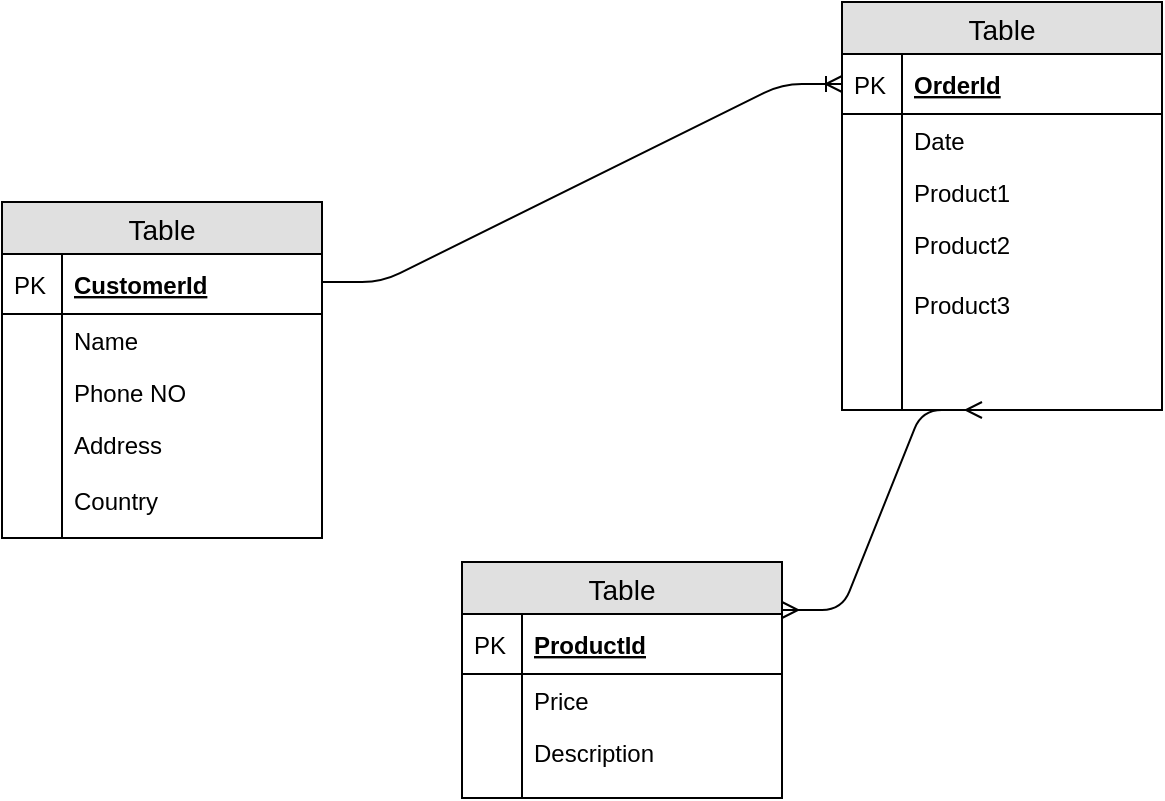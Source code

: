 <mxfile version="12.7.1" type="github">
  <diagram id="MCP9dUsLfelmGqhKOad_" name="Page-1">
    <mxGraphModel dx="1422" dy="794" grid="1" gridSize="10" guides="1" tooltips="1" connect="1" arrows="1" fold="1" page="1" pageScale="1" pageWidth="850" pageHeight="1100" math="0" shadow="0">
      <root>
        <mxCell id="0" />
        <mxCell id="1" parent="0" />
        <mxCell id="qhDPiZQqjXj1k8pIYTXS-12" value="Table" style="swimlane;fontStyle=0;childLayout=stackLayout;horizontal=1;startSize=26;fillColor=#e0e0e0;horizontalStack=0;resizeParent=1;resizeParentMax=0;resizeLast=0;collapsible=1;marginBottom=0;swimlaneFillColor=#ffffff;align=center;fontSize=14;" vertex="1" parent="1">
          <mxGeometry x="120" y="150" width="160" height="168" as="geometry" />
        </mxCell>
        <mxCell id="qhDPiZQqjXj1k8pIYTXS-13" value="CustomerId" style="shape=partialRectangle;top=0;left=0;right=0;bottom=1;align=left;verticalAlign=middle;fillColor=none;spacingLeft=34;spacingRight=4;overflow=hidden;rotatable=0;points=[[0,0.5],[1,0.5]];portConstraint=eastwest;dropTarget=0;fontStyle=5;fontSize=12;" vertex="1" parent="qhDPiZQqjXj1k8pIYTXS-12">
          <mxGeometry y="26" width="160" height="30" as="geometry" />
        </mxCell>
        <mxCell id="qhDPiZQqjXj1k8pIYTXS-14" value="PK" style="shape=partialRectangle;top=0;left=0;bottom=0;fillColor=none;align=left;verticalAlign=middle;spacingLeft=4;spacingRight=4;overflow=hidden;rotatable=0;points=[];portConstraint=eastwest;part=1;fontSize=12;" vertex="1" connectable="0" parent="qhDPiZQqjXj1k8pIYTXS-13">
          <mxGeometry width="30" height="30" as="geometry" />
        </mxCell>
        <mxCell id="qhDPiZQqjXj1k8pIYTXS-17" value="Name" style="shape=partialRectangle;top=0;left=0;right=0;bottom=0;align=left;verticalAlign=top;fillColor=none;spacingLeft=34;spacingRight=4;overflow=hidden;rotatable=0;points=[[0,0.5],[1,0.5]];portConstraint=eastwest;dropTarget=0;fontSize=12;" vertex="1" parent="qhDPiZQqjXj1k8pIYTXS-12">
          <mxGeometry y="56" width="160" height="26" as="geometry" />
        </mxCell>
        <mxCell id="qhDPiZQqjXj1k8pIYTXS-18" value="" style="shape=partialRectangle;top=0;left=0;bottom=0;fillColor=none;align=left;verticalAlign=top;spacingLeft=4;spacingRight=4;overflow=hidden;rotatable=0;points=[];portConstraint=eastwest;part=1;fontSize=12;" vertex="1" connectable="0" parent="qhDPiZQqjXj1k8pIYTXS-17">
          <mxGeometry width="30" height="26" as="geometry" />
        </mxCell>
        <mxCell id="qhDPiZQqjXj1k8pIYTXS-19" value="Phone NO" style="shape=partialRectangle;top=0;left=0;right=0;bottom=0;align=left;verticalAlign=top;fillColor=none;spacingLeft=34;spacingRight=4;overflow=hidden;rotatable=0;points=[[0,0.5],[1,0.5]];portConstraint=eastwest;dropTarget=0;fontSize=12;" vertex="1" parent="qhDPiZQqjXj1k8pIYTXS-12">
          <mxGeometry y="82" width="160" height="26" as="geometry" />
        </mxCell>
        <mxCell id="qhDPiZQqjXj1k8pIYTXS-20" value="" style="shape=partialRectangle;top=0;left=0;bottom=0;fillColor=none;align=left;verticalAlign=top;spacingLeft=4;spacingRight=4;overflow=hidden;rotatable=0;points=[];portConstraint=eastwest;part=1;fontSize=12;" vertex="1" connectable="0" parent="qhDPiZQqjXj1k8pIYTXS-19">
          <mxGeometry width="30" height="26" as="geometry" />
        </mxCell>
        <mxCell id="qhDPiZQqjXj1k8pIYTXS-21" value="Address&#xa;&#xa;Country" style="shape=partialRectangle;top=0;left=0;right=0;bottom=0;align=left;verticalAlign=top;fillColor=none;spacingLeft=34;spacingRight=4;overflow=hidden;rotatable=0;points=[[0,0.5],[1,0.5]];portConstraint=eastwest;dropTarget=0;fontSize=12;" vertex="1" parent="qhDPiZQqjXj1k8pIYTXS-12">
          <mxGeometry y="108" width="160" height="60" as="geometry" />
        </mxCell>
        <mxCell id="qhDPiZQqjXj1k8pIYTXS-22" value="" style="shape=partialRectangle;top=0;left=0;bottom=0;fillColor=none;align=left;verticalAlign=top;spacingLeft=4;spacingRight=4;overflow=hidden;rotatable=0;points=[];portConstraint=eastwest;part=1;fontSize=12;" vertex="1" connectable="0" parent="qhDPiZQqjXj1k8pIYTXS-21">
          <mxGeometry width="30" height="60" as="geometry" />
        </mxCell>
        <mxCell id="qhDPiZQqjXj1k8pIYTXS-40" value="Table" style="swimlane;fontStyle=0;childLayout=stackLayout;horizontal=1;startSize=26;fillColor=#e0e0e0;horizontalStack=0;resizeParent=1;resizeParentMax=0;resizeLast=0;collapsible=1;marginBottom=0;swimlaneFillColor=#ffffff;align=center;fontSize=14;" vertex="1" parent="1">
          <mxGeometry x="540" y="50" width="160" height="204" as="geometry" />
        </mxCell>
        <mxCell id="qhDPiZQqjXj1k8pIYTXS-41" value="OrderId" style="shape=partialRectangle;top=0;left=0;right=0;bottom=1;align=left;verticalAlign=middle;fillColor=none;spacingLeft=34;spacingRight=4;overflow=hidden;rotatable=0;points=[[0,0.5],[1,0.5]];portConstraint=eastwest;dropTarget=0;fontStyle=5;fontSize=12;" vertex="1" parent="qhDPiZQqjXj1k8pIYTXS-40">
          <mxGeometry y="26" width="160" height="30" as="geometry" />
        </mxCell>
        <mxCell id="qhDPiZQqjXj1k8pIYTXS-42" value="PK" style="shape=partialRectangle;top=0;left=0;bottom=0;fillColor=none;align=left;verticalAlign=middle;spacingLeft=4;spacingRight=4;overflow=hidden;rotatable=0;points=[];portConstraint=eastwest;part=1;fontSize=12;" vertex="1" connectable="0" parent="qhDPiZQqjXj1k8pIYTXS-41">
          <mxGeometry width="30" height="30" as="geometry" />
        </mxCell>
        <mxCell id="qhDPiZQqjXj1k8pIYTXS-45" value="Date" style="shape=partialRectangle;top=0;left=0;right=0;bottom=0;align=left;verticalAlign=top;fillColor=none;spacingLeft=34;spacingRight=4;overflow=hidden;rotatable=0;points=[[0,0.5],[1,0.5]];portConstraint=eastwest;dropTarget=0;fontSize=12;" vertex="1" parent="qhDPiZQqjXj1k8pIYTXS-40">
          <mxGeometry y="56" width="160" height="26" as="geometry" />
        </mxCell>
        <mxCell id="qhDPiZQqjXj1k8pIYTXS-46" value="" style="shape=partialRectangle;top=0;left=0;bottom=0;fillColor=none;align=left;verticalAlign=top;spacingLeft=4;spacingRight=4;overflow=hidden;rotatable=0;points=[];portConstraint=eastwest;part=1;fontSize=12;" vertex="1" connectable="0" parent="qhDPiZQqjXj1k8pIYTXS-45">
          <mxGeometry width="30" height="26" as="geometry" />
        </mxCell>
        <mxCell id="qhDPiZQqjXj1k8pIYTXS-47" value="Product1" style="shape=partialRectangle;top=0;left=0;right=0;bottom=0;align=left;verticalAlign=top;fillColor=none;spacingLeft=34;spacingRight=4;overflow=hidden;rotatable=0;points=[[0,0.5],[1,0.5]];portConstraint=eastwest;dropTarget=0;fontSize=12;" vertex="1" parent="qhDPiZQqjXj1k8pIYTXS-40">
          <mxGeometry y="82" width="160" height="26" as="geometry" />
        </mxCell>
        <mxCell id="qhDPiZQqjXj1k8pIYTXS-48" value="" style="shape=partialRectangle;top=0;left=0;bottom=0;fillColor=none;align=left;verticalAlign=top;spacingLeft=4;spacingRight=4;overflow=hidden;rotatable=0;points=[];portConstraint=eastwest;part=1;fontSize=12;" vertex="1" connectable="0" parent="qhDPiZQqjXj1k8pIYTXS-47">
          <mxGeometry width="30" height="26" as="geometry" />
        </mxCell>
        <mxCell id="qhDPiZQqjXj1k8pIYTXS-51" value="Product2" style="shape=partialRectangle;top=0;left=0;right=0;bottom=0;align=left;verticalAlign=top;fillColor=none;spacingLeft=34;spacingRight=4;overflow=hidden;rotatable=0;points=[[0,0.5],[1,0.5]];portConstraint=eastwest;dropTarget=0;fontSize=12;" vertex="1" parent="qhDPiZQqjXj1k8pIYTXS-40">
          <mxGeometry y="108" width="160" height="30" as="geometry" />
        </mxCell>
        <mxCell id="qhDPiZQqjXj1k8pIYTXS-52" value="" style="shape=partialRectangle;top=0;left=0;bottom=0;fillColor=none;align=left;verticalAlign=top;spacingLeft=4;spacingRight=4;overflow=hidden;rotatable=0;points=[];portConstraint=eastwest;part=1;fontSize=12;" vertex="1" connectable="0" parent="qhDPiZQqjXj1k8pIYTXS-51">
          <mxGeometry width="30" height="30" as="geometry" />
        </mxCell>
        <mxCell id="qhDPiZQqjXj1k8pIYTXS-49" value="Product3" style="shape=partialRectangle;top=0;left=0;right=0;bottom=0;align=left;verticalAlign=top;fillColor=none;spacingLeft=34;spacingRight=4;overflow=hidden;rotatable=0;points=[[0,0.5],[1,0.5]];portConstraint=eastwest;dropTarget=0;fontSize=12;" vertex="1" parent="qhDPiZQqjXj1k8pIYTXS-40">
          <mxGeometry y="138" width="160" height="36" as="geometry" />
        </mxCell>
        <mxCell id="qhDPiZQqjXj1k8pIYTXS-50" value="" style="shape=partialRectangle;top=0;left=0;bottom=0;fillColor=none;align=left;verticalAlign=top;spacingLeft=4;spacingRight=4;overflow=hidden;rotatable=0;points=[];portConstraint=eastwest;part=1;fontSize=12;" vertex="1" connectable="0" parent="qhDPiZQqjXj1k8pIYTXS-49">
          <mxGeometry width="30" height="36" as="geometry" />
        </mxCell>
        <mxCell id="qhDPiZQqjXj1k8pIYTXS-53" value="" style="shape=partialRectangle;top=0;left=0;right=0;bottom=0;align=left;verticalAlign=top;fillColor=none;spacingLeft=34;spacingRight=4;overflow=hidden;rotatable=0;points=[[0,0.5],[1,0.5]];portConstraint=eastwest;dropTarget=0;fontSize=12;" vertex="1" parent="qhDPiZQqjXj1k8pIYTXS-40">
          <mxGeometry y="174" width="160" height="30" as="geometry" />
        </mxCell>
        <mxCell id="qhDPiZQqjXj1k8pIYTXS-54" value="" style="shape=partialRectangle;top=0;left=0;bottom=0;fillColor=none;align=left;verticalAlign=top;spacingLeft=4;spacingRight=4;overflow=hidden;rotatable=0;points=[];portConstraint=eastwest;part=1;fontSize=12;" vertex="1" connectable="0" parent="qhDPiZQqjXj1k8pIYTXS-53">
          <mxGeometry width="30" height="30" as="geometry" />
        </mxCell>
        <mxCell id="qhDPiZQqjXj1k8pIYTXS-55" value="Table" style="swimlane;fontStyle=0;childLayout=stackLayout;horizontal=1;startSize=26;fillColor=#e0e0e0;horizontalStack=0;resizeParent=1;resizeParentMax=0;resizeLast=0;collapsible=1;marginBottom=0;swimlaneFillColor=#ffffff;align=center;fontSize=14;" vertex="1" parent="1">
          <mxGeometry x="350" y="330" width="160" height="118" as="geometry" />
        </mxCell>
        <mxCell id="qhDPiZQqjXj1k8pIYTXS-56" value="ProductId" style="shape=partialRectangle;top=0;left=0;right=0;bottom=1;align=left;verticalAlign=middle;fillColor=none;spacingLeft=34;spacingRight=4;overflow=hidden;rotatable=0;points=[[0,0.5],[1,0.5]];portConstraint=eastwest;dropTarget=0;fontStyle=5;fontSize=12;" vertex="1" parent="qhDPiZQqjXj1k8pIYTXS-55">
          <mxGeometry y="26" width="160" height="30" as="geometry" />
        </mxCell>
        <mxCell id="qhDPiZQqjXj1k8pIYTXS-57" value="PK" style="shape=partialRectangle;top=0;left=0;bottom=0;fillColor=none;align=left;verticalAlign=middle;spacingLeft=4;spacingRight=4;overflow=hidden;rotatable=0;points=[];portConstraint=eastwest;part=1;fontSize=12;" vertex="1" connectable="0" parent="qhDPiZQqjXj1k8pIYTXS-56">
          <mxGeometry width="30" height="30" as="geometry" />
        </mxCell>
        <mxCell id="qhDPiZQqjXj1k8pIYTXS-60" value="Price" style="shape=partialRectangle;top=0;left=0;right=0;bottom=0;align=left;verticalAlign=top;fillColor=none;spacingLeft=34;spacingRight=4;overflow=hidden;rotatable=0;points=[[0,0.5],[1,0.5]];portConstraint=eastwest;dropTarget=0;fontSize=12;" vertex="1" parent="qhDPiZQqjXj1k8pIYTXS-55">
          <mxGeometry y="56" width="160" height="26" as="geometry" />
        </mxCell>
        <mxCell id="qhDPiZQqjXj1k8pIYTXS-61" value="" style="shape=partialRectangle;top=0;left=0;bottom=0;fillColor=none;align=left;verticalAlign=top;spacingLeft=4;spacingRight=4;overflow=hidden;rotatable=0;points=[];portConstraint=eastwest;part=1;fontSize=12;" vertex="1" connectable="0" parent="qhDPiZQqjXj1k8pIYTXS-60">
          <mxGeometry width="30" height="26" as="geometry" />
        </mxCell>
        <mxCell id="qhDPiZQqjXj1k8pIYTXS-62" value="Description" style="shape=partialRectangle;top=0;left=0;right=0;bottom=0;align=left;verticalAlign=top;fillColor=none;spacingLeft=34;spacingRight=4;overflow=hidden;rotatable=0;points=[[0,0.5],[1,0.5]];portConstraint=eastwest;dropTarget=0;fontSize=12;" vertex="1" parent="qhDPiZQqjXj1k8pIYTXS-55">
          <mxGeometry y="82" width="160" height="26" as="geometry" />
        </mxCell>
        <mxCell id="qhDPiZQqjXj1k8pIYTXS-63" value="" style="shape=partialRectangle;top=0;left=0;bottom=0;fillColor=none;align=left;verticalAlign=top;spacingLeft=4;spacingRight=4;overflow=hidden;rotatable=0;points=[];portConstraint=eastwest;part=1;fontSize=12;" vertex="1" connectable="0" parent="qhDPiZQqjXj1k8pIYTXS-62">
          <mxGeometry width="30" height="26" as="geometry" />
        </mxCell>
        <mxCell id="qhDPiZQqjXj1k8pIYTXS-64" value="" style="shape=partialRectangle;top=0;left=0;right=0;bottom=0;align=left;verticalAlign=top;fillColor=none;spacingLeft=34;spacingRight=4;overflow=hidden;rotatable=0;points=[[0,0.5],[1,0.5]];portConstraint=eastwest;dropTarget=0;fontSize=12;" vertex="1" parent="qhDPiZQqjXj1k8pIYTXS-55">
          <mxGeometry y="108" width="160" height="10" as="geometry" />
        </mxCell>
        <mxCell id="qhDPiZQqjXj1k8pIYTXS-65" value="" style="shape=partialRectangle;top=0;left=0;bottom=0;fillColor=none;align=left;verticalAlign=top;spacingLeft=4;spacingRight=4;overflow=hidden;rotatable=0;points=[];portConstraint=eastwest;part=1;fontSize=12;" vertex="1" connectable="0" parent="qhDPiZQqjXj1k8pIYTXS-64">
          <mxGeometry width="30" height="10" as="geometry" />
        </mxCell>
        <mxCell id="qhDPiZQqjXj1k8pIYTXS-103" value="" style="edgeStyle=entityRelationEdgeStyle;fontSize=12;html=1;endArrow=ERoneToMany;entryX=0;entryY=0.5;entryDx=0;entryDy=0;" edge="1" parent="1" target="qhDPiZQqjXj1k8pIYTXS-41">
          <mxGeometry width="100" height="100" relative="1" as="geometry">
            <mxPoint x="280" y="190" as="sourcePoint" />
            <mxPoint x="380" y="90" as="targetPoint" />
          </mxGeometry>
        </mxCell>
        <mxCell id="qhDPiZQqjXj1k8pIYTXS-104" value="" style="edgeStyle=entityRelationEdgeStyle;fontSize=12;html=1;endArrow=ERmany;startArrow=ERmany;" edge="1" parent="1">
          <mxGeometry width="100" height="100" relative="1" as="geometry">
            <mxPoint x="510" y="354" as="sourcePoint" />
            <mxPoint x="610" y="254" as="targetPoint" />
          </mxGeometry>
        </mxCell>
      </root>
    </mxGraphModel>
  </diagram>
</mxfile>
